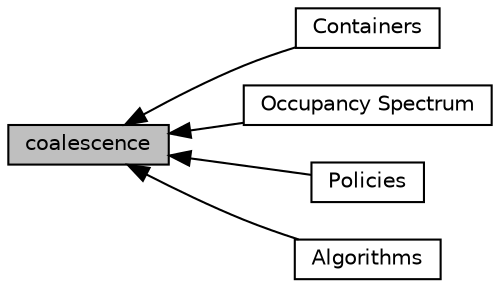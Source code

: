 digraph "coalescence"
{
  edge [fontname="Helvetica",fontsize="10",labelfontname="Helvetica",labelfontsize="10"];
  node [fontname="Helvetica",fontsize="10",shape=box];
  rankdir=LR;
  Node0 [label="coalescence",height=0.2,width=0.4,color="black", fillcolor="grey75", style="filled", fontcolor="black",tooltip="Template algorithms for operating coalescence operations on data sequences."];
  Node2 [label="Containers",height=0.2,width=0.4,color="black", fillcolor="white", style="filled",URL="$group__coal__containers.html",tooltip="Template containers for coalescent reconstruction involving non-trivial data manipulation."];
  Node4 [label="Occupancy Spectrum",height=0.2,width=0.4,color="black", fillcolor="white", style="filled",URL="$group__coal__spectrum.html",tooltip="Occupancy spectrum simulation for coalescence with simultaneous multiple collisions."];
  Node3 [label="Policies",height=0.2,width=0.4,color="black", fillcolor="white", style="filled",URL="$group__coal__policies.html",tooltip="Policies with common interface, made to be used when designing coalescence algorithms or models."];
  Node1 [label="Algorithms",height=0.2,width=0.4,color="black", fillcolor="white", style="filled",URL="$group__coal__algorithms.html",tooltip="Template algorithms for operating coalescence operations on data sequences."];
  Node0->Node1 [shape=plaintext, dir="back", style="solid"];
  Node0->Node2 [shape=plaintext, dir="back", style="solid"];
  Node0->Node3 [shape=plaintext, dir="back", style="solid"];
  Node0->Node4 [shape=plaintext, dir="back", style="solid"];
}
